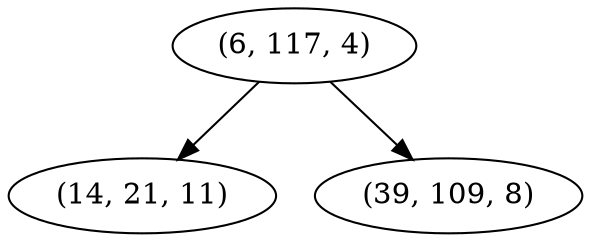 digraph tree {
    "(6, 117, 4)";
    "(14, 21, 11)";
    "(39, 109, 8)";
    "(6, 117, 4)" -> "(14, 21, 11)";
    "(6, 117, 4)" -> "(39, 109, 8)";
}
